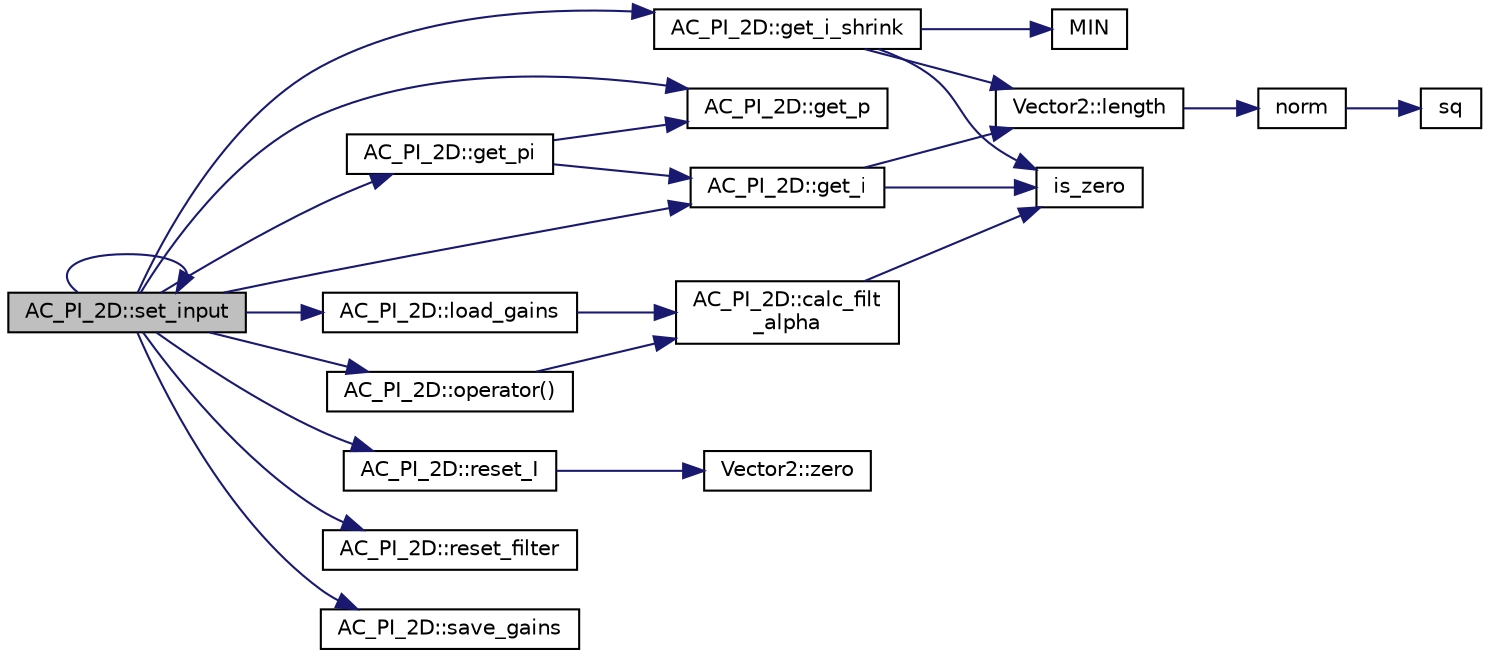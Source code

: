 digraph "AC_PI_2D::set_input"
{
 // INTERACTIVE_SVG=YES
  edge [fontname="Helvetica",fontsize="10",labelfontname="Helvetica",labelfontsize="10"];
  node [fontname="Helvetica",fontsize="10",shape=record];
  rankdir="LR";
  Node1 [label="AC_PI_2D::set_input",height=0.2,width=0.4,color="black", fillcolor="grey75", style="filled", fontcolor="black"];
  Node1 -> Node1 [color="midnightblue",fontsize="10",style="solid",fontname="Helvetica"];
  Node1 -> Node2 [color="midnightblue",fontsize="10",style="solid",fontname="Helvetica"];
  Node2 [label="AC_PI_2D::get_pi",height=0.2,width=0.4,color="black", fillcolor="white", style="filled",URL="$classAC__PI__2D.html#aca9b20442f46d13eff1ad8e1824c0067"];
  Node2 -> Node3 [color="midnightblue",fontsize="10",style="solid",fontname="Helvetica"];
  Node3 [label="AC_PI_2D::get_p",height=0.2,width=0.4,color="black", fillcolor="white", style="filled",URL="$classAC__PI__2D.html#aa8564949b84f613cad26c7b9f557bb3e"];
  Node2 -> Node4 [color="midnightblue",fontsize="10",style="solid",fontname="Helvetica"];
  Node4 [label="AC_PI_2D::get_i",height=0.2,width=0.4,color="black", fillcolor="white", style="filled",URL="$classAC__PI__2D.html#af464bd8936fccc9a0b11ab183e9ca384"];
  Node4 -> Node5 [color="midnightblue",fontsize="10",style="solid",fontname="Helvetica"];
  Node5 [label="is_zero",height=0.2,width=0.4,color="black", fillcolor="white", style="filled",URL="$AP__Math_8h.html#a2a12cce483e9b870da70d30406d82c60"];
  Node4 -> Node6 [color="midnightblue",fontsize="10",style="solid",fontname="Helvetica"];
  Node6 [label="Vector2::length",height=0.2,width=0.4,color="black", fillcolor="white", style="filled",URL="$structVector2.html#ad8ebafde96f43521d3647e2552387529"];
  Node6 -> Node7 [color="midnightblue",fontsize="10",style="solid",fontname="Helvetica"];
  Node7 [label="norm",height=0.2,width=0.4,color="black", fillcolor="white", style="filled",URL="$AP__Math_8h.html#adc76d4a5e5c9ae8cb7ab17b55c40d636"];
  Node7 -> Node8 [color="midnightblue",fontsize="10",style="solid",fontname="Helvetica"];
  Node8 [label="sq",height=0.2,width=0.4,color="black", fillcolor="white", style="filled",URL="$AP__Math_8h.html#a0375e3d67fd3911cacee5c3e1408c0f2"];
  Node1 -> Node3 [color="midnightblue",fontsize="10",style="solid",fontname="Helvetica"];
  Node1 -> Node4 [color="midnightblue",fontsize="10",style="solid",fontname="Helvetica"];
  Node1 -> Node9 [color="midnightblue",fontsize="10",style="solid",fontname="Helvetica"];
  Node9 [label="AC_PI_2D::get_i_shrink",height=0.2,width=0.4,color="black", fillcolor="white", style="filled",URL="$classAC__PI__2D.html#ae8bc307e280fa7d11b67742491223fb1"];
  Node9 -> Node5 [color="midnightblue",fontsize="10",style="solid",fontname="Helvetica"];
  Node9 -> Node10 [color="midnightblue",fontsize="10",style="solid",fontname="Helvetica"];
  Node10 [label="MIN",height=0.2,width=0.4,color="black", fillcolor="white", style="filled",URL="$AP__Math_8h.html#a6b187a3fa1e9f663e89175e7e8e213d6"];
  Node9 -> Node6 [color="midnightblue",fontsize="10",style="solid",fontname="Helvetica"];
  Node1 -> Node11 [color="midnightblue",fontsize="10",style="solid",fontname="Helvetica"];
  Node11 [label="AC_PI_2D::reset_I",height=0.2,width=0.4,color="black", fillcolor="white", style="filled",URL="$classAC__PI__2D.html#a79b0a3e6c7983d886d523906cd26a511"];
  Node11 -> Node12 [color="midnightblue",fontsize="10",style="solid",fontname="Helvetica"];
  Node12 [label="Vector2::zero",height=0.2,width=0.4,color="black", fillcolor="white", style="filled",URL="$structVector2.html#a6b537328ae913e3e7267b539e7a4af92"];
  Node1 -> Node13 [color="midnightblue",fontsize="10",style="solid",fontname="Helvetica"];
  Node13 [label="AC_PI_2D::reset_filter",height=0.2,width=0.4,color="black", fillcolor="white", style="filled",URL="$classAC__PI__2D.html#adbf72faf520658d15b71ada36e176ef1"];
  Node1 -> Node14 [color="midnightblue",fontsize="10",style="solid",fontname="Helvetica"];
  Node14 [label="AC_PI_2D::load_gains",height=0.2,width=0.4,color="black", fillcolor="white", style="filled",URL="$classAC__PI__2D.html#ad0f558dbeb7217747bd8b72f8a4af60a"];
  Node14 -> Node15 [color="midnightblue",fontsize="10",style="solid",fontname="Helvetica"];
  Node15 [label="AC_PI_2D::calc_filt\l_alpha",height=0.2,width=0.4,color="black", fillcolor="white", style="filled",URL="$classAC__PI__2D.html#ad06c3792dacb8c3ebfdffca3697ed727"];
  Node15 -> Node5 [color="midnightblue",fontsize="10",style="solid",fontname="Helvetica"];
  Node1 -> Node16 [color="midnightblue",fontsize="10",style="solid",fontname="Helvetica"];
  Node16 [label="AC_PI_2D::save_gains",height=0.2,width=0.4,color="black", fillcolor="white", style="filled",URL="$classAC__PI__2D.html#ae3a206bce6d42169087b806b36398e92"];
  Node1 -> Node17 [color="midnightblue",fontsize="10",style="solid",fontname="Helvetica"];
  Node17 [label="AC_PI_2D::operator()",height=0.2,width=0.4,color="black", fillcolor="white", style="filled",URL="$classAC__PI__2D.html#a919de52cd70a73f42e030f913ba064c1",tooltip="operator function call for easy initialisation "];
  Node17 -> Node15 [color="midnightblue",fontsize="10",style="solid",fontname="Helvetica"];
}
